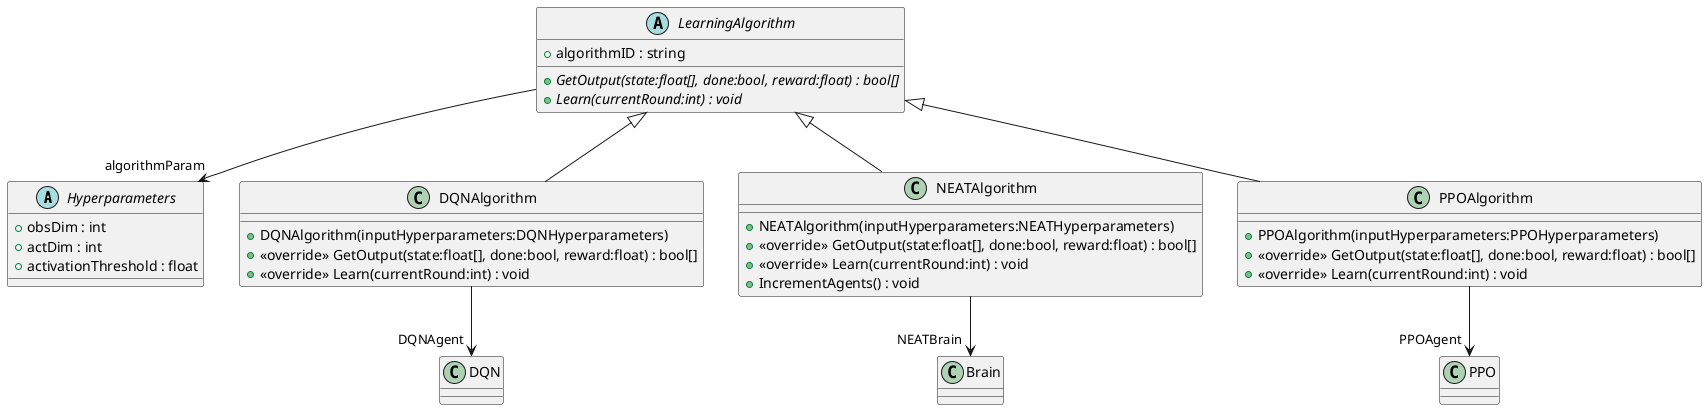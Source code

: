 @startuml
abstract class Hyperparameters {
    + obsDim : int
    + actDim : int
    + activationThreshold : float
}
abstract class LearningAlgorithm {
    + algorithmID : string
    + {abstract} GetOutput(state:float[], done:bool, reward:float) : bool[]
    + {abstract} Learn(currentRound:int) : void
}
class DQNAlgorithm {
    + DQNAlgorithm(inputHyperparameters:DQNHyperparameters)
    + <<override>> GetOutput(state:float[], done:bool, reward:float) : bool[]
    + <<override>> Learn(currentRound:int) : void
}
class NEATAlgorithm {
    + NEATAlgorithm(inputHyperparameters:NEATHyperparameters)
    + <<override>> GetOutput(state:float[], done:bool, reward:float) : bool[]
    + <<override>> Learn(currentRound:int) : void
    + IncrementAgents() : void
}
class PPOAlgorithm {
    + PPOAlgorithm(inputHyperparameters:PPOHyperparameters)
    + <<override>> GetOutput(state:float[], done:bool, reward:float) : bool[]
    + <<override>> Learn(currentRound:int) : void
}
LearningAlgorithm --> "algorithmParam" Hyperparameters
LearningAlgorithm <|-- DQNAlgorithm
DQNAlgorithm --> "DQNAgent" DQN
LearningAlgorithm <|-- NEATAlgorithm
NEATAlgorithm --> "NEATBrain" Brain
LearningAlgorithm <|-- PPOAlgorithm
PPOAlgorithm --> "PPOAgent" PPO
@enduml

